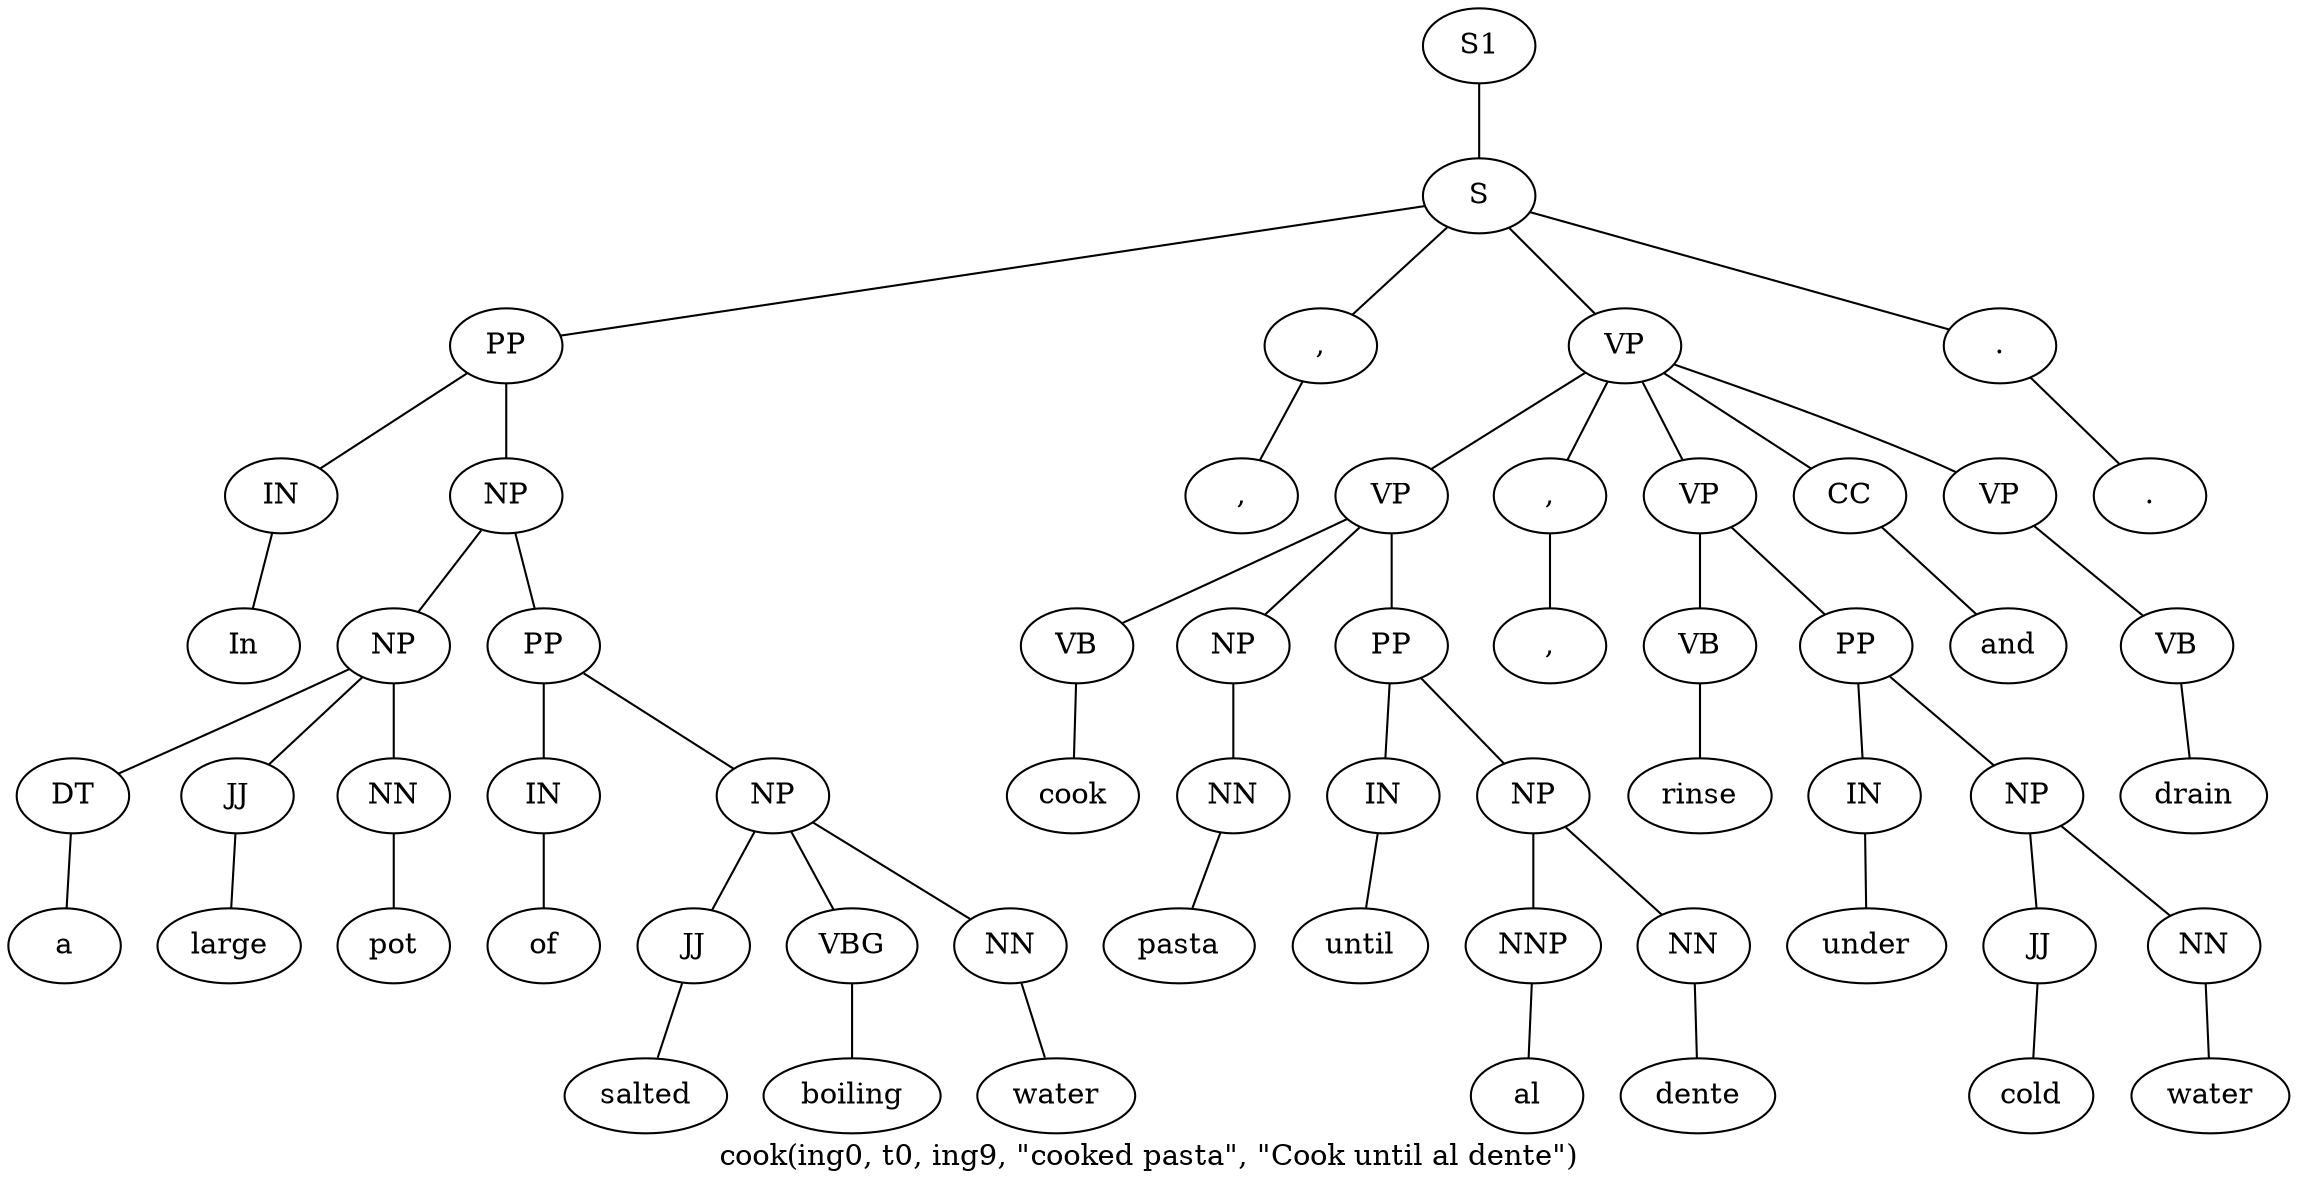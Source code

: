 graph SyntaxGraph {
	label = "cook(ing0, t0, ing9, \"cooked pasta\", \"Cook until al dente\")";
	Node0 [label="S1"];
	Node1 [label="S"];
	Node2 [label="PP"];
	Node3 [label="IN"];
	Node4 [label="In"];
	Node5 [label="NP"];
	Node6 [label="NP"];
	Node7 [label="DT"];
	Node8 [label="a"];
	Node9 [label="JJ"];
	Node10 [label="large"];
	Node11 [label="NN"];
	Node12 [label="pot"];
	Node13 [label="PP"];
	Node14 [label="IN"];
	Node15 [label="of"];
	Node16 [label="NP"];
	Node17 [label="JJ"];
	Node18 [label="salted"];
	Node19 [label="VBG"];
	Node20 [label="boiling"];
	Node21 [label="NN"];
	Node22 [label="water"];
	Node23 [label=","];
	Node24 [label=","];
	Node25 [label="VP"];
	Node26 [label="VP"];
	Node27 [label="VB"];
	Node28 [label="cook"];
	Node29 [label="NP"];
	Node30 [label="NN"];
	Node31 [label="pasta"];
	Node32 [label="PP"];
	Node33 [label="IN"];
	Node34 [label="until"];
	Node35 [label="NP"];
	Node36 [label="NNP"];
	Node37 [label="al"];
	Node38 [label="NN"];
	Node39 [label="dente"];
	Node40 [label=","];
	Node41 [label=","];
	Node42 [label="VP"];
	Node43 [label="VB"];
	Node44 [label="rinse"];
	Node45 [label="PP"];
	Node46 [label="IN"];
	Node47 [label="under"];
	Node48 [label="NP"];
	Node49 [label="JJ"];
	Node50 [label="cold"];
	Node51 [label="NN"];
	Node52 [label="water"];
	Node53 [label="CC"];
	Node54 [label="and"];
	Node55 [label="VP"];
	Node56 [label="VB"];
	Node57 [label="drain"];
	Node58 [label="."];
	Node59 [label="."];

	Node0 -- Node1;
	Node1 -- Node2;
	Node1 -- Node23;
	Node1 -- Node25;
	Node1 -- Node58;
	Node2 -- Node3;
	Node2 -- Node5;
	Node3 -- Node4;
	Node5 -- Node6;
	Node5 -- Node13;
	Node6 -- Node7;
	Node6 -- Node9;
	Node6 -- Node11;
	Node7 -- Node8;
	Node9 -- Node10;
	Node11 -- Node12;
	Node13 -- Node14;
	Node13 -- Node16;
	Node14 -- Node15;
	Node16 -- Node17;
	Node16 -- Node19;
	Node16 -- Node21;
	Node17 -- Node18;
	Node19 -- Node20;
	Node21 -- Node22;
	Node23 -- Node24;
	Node25 -- Node26;
	Node25 -- Node40;
	Node25 -- Node42;
	Node25 -- Node53;
	Node25 -- Node55;
	Node26 -- Node27;
	Node26 -- Node29;
	Node26 -- Node32;
	Node27 -- Node28;
	Node29 -- Node30;
	Node30 -- Node31;
	Node32 -- Node33;
	Node32 -- Node35;
	Node33 -- Node34;
	Node35 -- Node36;
	Node35 -- Node38;
	Node36 -- Node37;
	Node38 -- Node39;
	Node40 -- Node41;
	Node42 -- Node43;
	Node42 -- Node45;
	Node43 -- Node44;
	Node45 -- Node46;
	Node45 -- Node48;
	Node46 -- Node47;
	Node48 -- Node49;
	Node48 -- Node51;
	Node49 -- Node50;
	Node51 -- Node52;
	Node53 -- Node54;
	Node55 -- Node56;
	Node56 -- Node57;
	Node58 -- Node59;
}